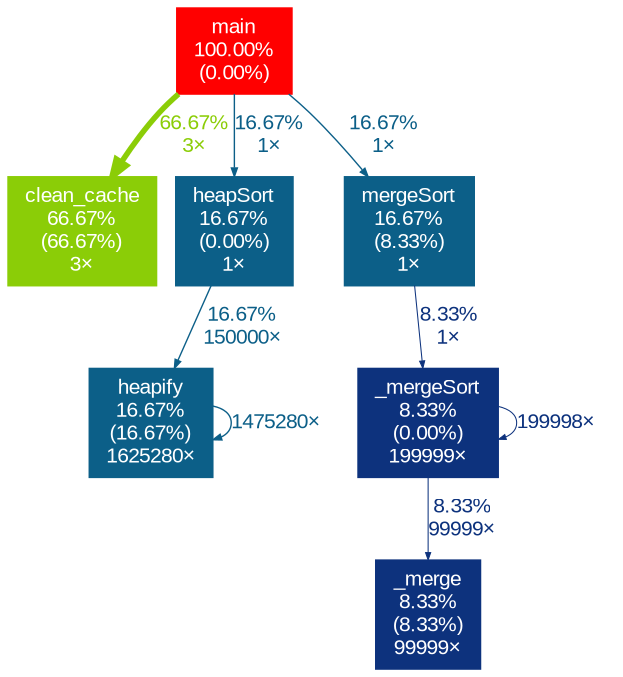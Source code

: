 digraph {
	graph [fontname=Arial, nodesep=0.125, ranksep=0.25];
	node [fontcolor=white, fontname=Arial, height=0, shape=box, style=filled, width=0];
	edge [fontname=Arial];
	1 [color="#ff0000", fontcolor="#ffffff", fontsize="10.00", label="main\n100.00%\n(0.00%)"];
	1 -> 2 [arrowsize="0.82", color="#8bcd07", fontcolor="#8bcd07", fontsize="10.00", label="66.67%\n3×", labeldistance="2.67", penwidth="2.67"];
	1 -> 4 [arrowsize="0.41", color="#0c5f88", fontcolor="#0c5f88", fontsize="10.00", label="16.67%\n1×", labeldistance="0.67", penwidth="0.67"];
	1 -> 5 [arrowsize="0.41", color="#0c5f88", fontcolor="#0c5f88", fontsize="10.00", label="16.67%\n1×", labeldistance="0.67", penwidth="0.67"];
	2 [color="#8bcd07", fontcolor="#ffffff", fontsize="10.00", label="clean_cache\n66.67%\n(66.67%)\n3×"];
	3 [color="#0c5f88", fontcolor="#ffffff", fontsize="10.00", label="heapify\n16.67%\n(16.67%)\n1625280×"];
	3 -> 3 [arrowsize="0.41", color="#0c5f88", fontcolor="#0c5f88", fontsize="10.00", label="1475280×", labeldistance="0.67", penwidth="0.67"];
	4 [color="#0c5f88", fontcolor="#ffffff", fontsize="10.00", label="heapSort\n16.67%\n(0.00%)\n1×"];
	4 -> 3 [arrowsize="0.41", color="#0c5f88", fontcolor="#0c5f88", fontsize="10.00", label="16.67%\n150000×", labeldistance="0.67", penwidth="0.67"];
	5 [color="#0c5f88", fontcolor="#ffffff", fontsize="10.00", label="mergeSort\n16.67%\n(8.33%)\n1×"];
	5 -> 7 [arrowsize="0.35", color="#0d327d", fontcolor="#0d327d", fontsize="10.00", label="8.33%\n1×", labeldistance="0.50", penwidth="0.50"];
	6 [color="#0d327d", fontcolor="#ffffff", fontsize="10.00", label="_merge\n8.33%\n(8.33%)\n99999×"];
	7 [color="#0d327d", fontcolor="#ffffff", fontsize="10.00", label="_mergeSort\n8.33%\n(0.00%)\n199999×"];
	7 -> 6 [arrowsize="0.35", color="#0d327d", fontcolor="#0d327d", fontsize="10.00", label="8.33%\n99999×", labeldistance="0.50", penwidth="0.50"];
	7 -> 7 [arrowsize="0.35", color="#0d327d", fontcolor="#0d327d", fontsize="10.00", label="199998×", labeldistance="0.50", penwidth="0.50"];
}
